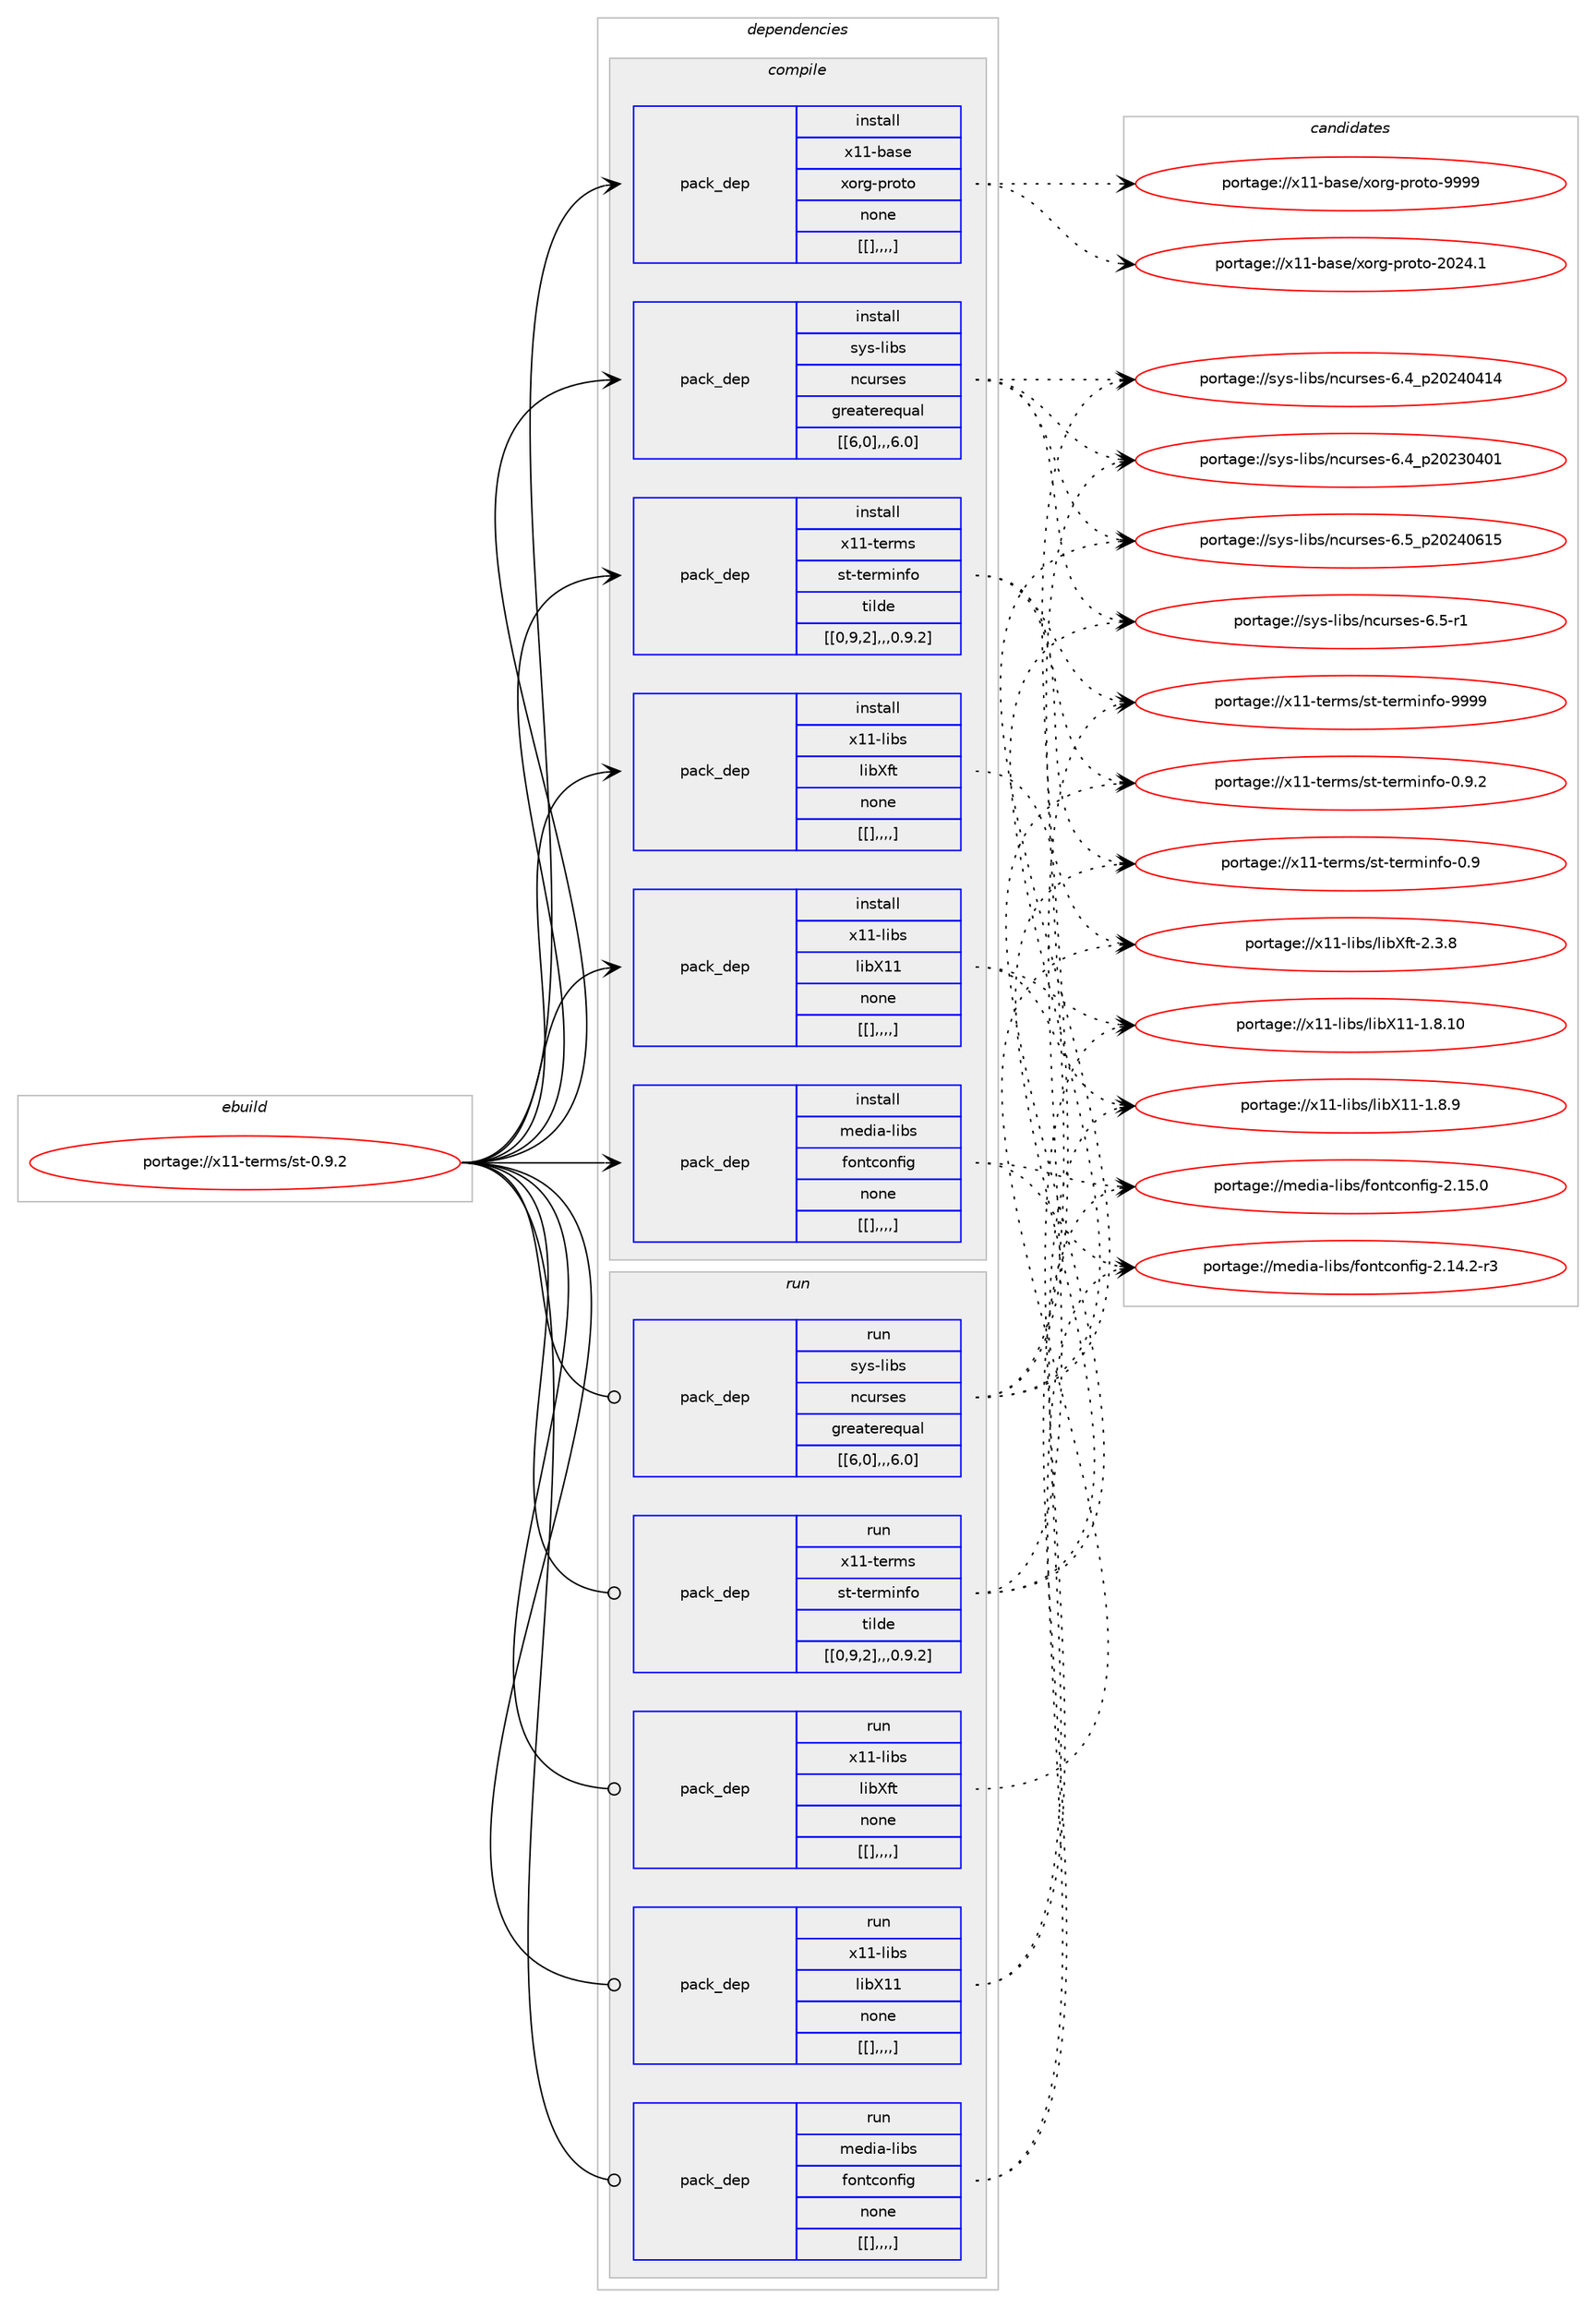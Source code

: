 digraph prolog {

# *************
# Graph options
# *************

newrank=true;
concentrate=true;
compound=true;
graph [rankdir=LR,fontname=Helvetica,fontsize=10,ranksep=1.5];#, ranksep=2.5, nodesep=0.2];
edge  [arrowhead=vee];
node  [fontname=Helvetica,fontsize=10];

# **********
# The ebuild
# **********

subgraph cluster_leftcol {
color=gray;
label=<<i>ebuild</i>>;
id [label="portage://x11-terms/st-0.9.2", color=red, width=4, href="../x11-terms/st-0.9.2.svg"];
}

# ****************
# The dependencies
# ****************

subgraph cluster_midcol {
color=gray;
label=<<i>dependencies</i>>;
subgraph cluster_compile {
fillcolor="#eeeeee";
style=filled;
label=<<i>compile</i>>;
subgraph pack354587 {
dependency486285 [label=<<TABLE BORDER="0" CELLBORDER="1" CELLSPACING="0" CELLPADDING="4" WIDTH="220"><TR><TD ROWSPAN="6" CELLPADDING="30">pack_dep</TD></TR><TR><TD WIDTH="110">install</TD></TR><TR><TD>media-libs</TD></TR><TR><TD>fontconfig</TD></TR><TR><TD>none</TD></TR><TR><TD>[[],,,,]</TD></TR></TABLE>>, shape=none, color=blue];
}
id:e -> dependency486285:w [weight=20,style="solid",arrowhead="vee"];
subgraph pack354588 {
dependency486286 [label=<<TABLE BORDER="0" CELLBORDER="1" CELLSPACING="0" CELLPADDING="4" WIDTH="220"><TR><TD ROWSPAN="6" CELLPADDING="30">pack_dep</TD></TR><TR><TD WIDTH="110">install</TD></TR><TR><TD>sys-libs</TD></TR><TR><TD>ncurses</TD></TR><TR><TD>greaterequal</TD></TR><TR><TD>[[6,0],,,6.0]</TD></TR></TABLE>>, shape=none, color=blue];
}
id:e -> dependency486286:w [weight=20,style="solid",arrowhead="vee"];
subgraph pack354589 {
dependency486287 [label=<<TABLE BORDER="0" CELLBORDER="1" CELLSPACING="0" CELLPADDING="4" WIDTH="220"><TR><TD ROWSPAN="6" CELLPADDING="30">pack_dep</TD></TR><TR><TD WIDTH="110">install</TD></TR><TR><TD>x11-base</TD></TR><TR><TD>xorg-proto</TD></TR><TR><TD>none</TD></TR><TR><TD>[[],,,,]</TD></TR></TABLE>>, shape=none, color=blue];
}
id:e -> dependency486287:w [weight=20,style="solid",arrowhead="vee"];
subgraph pack354590 {
dependency486288 [label=<<TABLE BORDER="0" CELLBORDER="1" CELLSPACING="0" CELLPADDING="4" WIDTH="220"><TR><TD ROWSPAN="6" CELLPADDING="30">pack_dep</TD></TR><TR><TD WIDTH="110">install</TD></TR><TR><TD>x11-libs</TD></TR><TR><TD>libX11</TD></TR><TR><TD>none</TD></TR><TR><TD>[[],,,,]</TD></TR></TABLE>>, shape=none, color=blue];
}
id:e -> dependency486288:w [weight=20,style="solid",arrowhead="vee"];
subgraph pack354591 {
dependency486289 [label=<<TABLE BORDER="0" CELLBORDER="1" CELLSPACING="0" CELLPADDING="4" WIDTH="220"><TR><TD ROWSPAN="6" CELLPADDING="30">pack_dep</TD></TR><TR><TD WIDTH="110">install</TD></TR><TR><TD>x11-libs</TD></TR><TR><TD>libXft</TD></TR><TR><TD>none</TD></TR><TR><TD>[[],,,,]</TD></TR></TABLE>>, shape=none, color=blue];
}
id:e -> dependency486289:w [weight=20,style="solid",arrowhead="vee"];
subgraph pack354592 {
dependency486290 [label=<<TABLE BORDER="0" CELLBORDER="1" CELLSPACING="0" CELLPADDING="4" WIDTH="220"><TR><TD ROWSPAN="6" CELLPADDING="30">pack_dep</TD></TR><TR><TD WIDTH="110">install</TD></TR><TR><TD>x11-terms</TD></TR><TR><TD>st-terminfo</TD></TR><TR><TD>tilde</TD></TR><TR><TD>[[0,9,2],,,0.9.2]</TD></TR></TABLE>>, shape=none, color=blue];
}
id:e -> dependency486290:w [weight=20,style="solid",arrowhead="vee"];
}
subgraph cluster_compileandrun {
fillcolor="#eeeeee";
style=filled;
label=<<i>compile and run</i>>;
}
subgraph cluster_run {
fillcolor="#eeeeee";
style=filled;
label=<<i>run</i>>;
subgraph pack354593 {
dependency486291 [label=<<TABLE BORDER="0" CELLBORDER="1" CELLSPACING="0" CELLPADDING="4" WIDTH="220"><TR><TD ROWSPAN="6" CELLPADDING="30">pack_dep</TD></TR><TR><TD WIDTH="110">run</TD></TR><TR><TD>media-libs</TD></TR><TR><TD>fontconfig</TD></TR><TR><TD>none</TD></TR><TR><TD>[[],,,,]</TD></TR></TABLE>>, shape=none, color=blue];
}
id:e -> dependency486291:w [weight=20,style="solid",arrowhead="odot"];
subgraph pack354594 {
dependency486292 [label=<<TABLE BORDER="0" CELLBORDER="1" CELLSPACING="0" CELLPADDING="4" WIDTH="220"><TR><TD ROWSPAN="6" CELLPADDING="30">pack_dep</TD></TR><TR><TD WIDTH="110">run</TD></TR><TR><TD>sys-libs</TD></TR><TR><TD>ncurses</TD></TR><TR><TD>greaterequal</TD></TR><TR><TD>[[6,0],,,6.0]</TD></TR></TABLE>>, shape=none, color=blue];
}
id:e -> dependency486292:w [weight=20,style="solid",arrowhead="odot"];
subgraph pack354595 {
dependency486293 [label=<<TABLE BORDER="0" CELLBORDER="1" CELLSPACING="0" CELLPADDING="4" WIDTH="220"><TR><TD ROWSPAN="6" CELLPADDING="30">pack_dep</TD></TR><TR><TD WIDTH="110">run</TD></TR><TR><TD>x11-libs</TD></TR><TR><TD>libX11</TD></TR><TR><TD>none</TD></TR><TR><TD>[[],,,,]</TD></TR></TABLE>>, shape=none, color=blue];
}
id:e -> dependency486293:w [weight=20,style="solid",arrowhead="odot"];
subgraph pack354596 {
dependency486294 [label=<<TABLE BORDER="0" CELLBORDER="1" CELLSPACING="0" CELLPADDING="4" WIDTH="220"><TR><TD ROWSPAN="6" CELLPADDING="30">pack_dep</TD></TR><TR><TD WIDTH="110">run</TD></TR><TR><TD>x11-libs</TD></TR><TR><TD>libXft</TD></TR><TR><TD>none</TD></TR><TR><TD>[[],,,,]</TD></TR></TABLE>>, shape=none, color=blue];
}
id:e -> dependency486294:w [weight=20,style="solid",arrowhead="odot"];
subgraph pack354597 {
dependency486295 [label=<<TABLE BORDER="0" CELLBORDER="1" CELLSPACING="0" CELLPADDING="4" WIDTH="220"><TR><TD ROWSPAN="6" CELLPADDING="30">pack_dep</TD></TR><TR><TD WIDTH="110">run</TD></TR><TR><TD>x11-terms</TD></TR><TR><TD>st-terminfo</TD></TR><TR><TD>tilde</TD></TR><TR><TD>[[0,9,2],,,0.9.2]</TD></TR></TABLE>>, shape=none, color=blue];
}
id:e -> dependency486295:w [weight=20,style="solid",arrowhead="odot"];
}
}

# **************
# The candidates
# **************

subgraph cluster_choices {
rank=same;
color=gray;
label=<<i>candidates</i>>;

subgraph choice354587 {
color=black;
nodesep=1;
choice109101100105974510810598115471021111101169911111010210510345504649534648 [label="portage://media-libs/fontconfig-2.15.0", color=red, width=4,href="../media-libs/fontconfig-2.15.0.svg"];
choice1091011001059745108105981154710211111011699111110102105103455046495246504511451 [label="portage://media-libs/fontconfig-2.14.2-r3", color=red, width=4,href="../media-libs/fontconfig-2.14.2-r3.svg"];
dependency486285:e -> choice109101100105974510810598115471021111101169911111010210510345504649534648:w [style=dotted,weight="100"];
dependency486285:e -> choice1091011001059745108105981154710211111011699111110102105103455046495246504511451:w [style=dotted,weight="100"];
}
subgraph choice354588 {
color=black;
nodesep=1;
choice1151211154510810598115471109911711411510111545544653951125048505248544953 [label="portage://sys-libs/ncurses-6.5_p20240615", color=red, width=4,href="../sys-libs/ncurses-6.5_p20240615.svg"];
choice11512111545108105981154711099117114115101115455446534511449 [label="portage://sys-libs/ncurses-6.5-r1", color=red, width=4,href="../sys-libs/ncurses-6.5-r1.svg"];
choice1151211154510810598115471109911711411510111545544652951125048505248524952 [label="portage://sys-libs/ncurses-6.4_p20240414", color=red, width=4,href="../sys-libs/ncurses-6.4_p20240414.svg"];
choice1151211154510810598115471109911711411510111545544652951125048505148524849 [label="portage://sys-libs/ncurses-6.4_p20230401", color=red, width=4,href="../sys-libs/ncurses-6.4_p20230401.svg"];
dependency486286:e -> choice1151211154510810598115471109911711411510111545544653951125048505248544953:w [style=dotted,weight="100"];
dependency486286:e -> choice11512111545108105981154711099117114115101115455446534511449:w [style=dotted,weight="100"];
dependency486286:e -> choice1151211154510810598115471109911711411510111545544652951125048505248524952:w [style=dotted,weight="100"];
dependency486286:e -> choice1151211154510810598115471109911711411510111545544652951125048505148524849:w [style=dotted,weight="100"];
}
subgraph choice354589 {
color=black;
nodesep=1;
choice120494945989711510147120111114103451121141111161114557575757 [label="portage://x11-base/xorg-proto-9999", color=red, width=4,href="../x11-base/xorg-proto-9999.svg"];
choice1204949459897115101471201111141034511211411111611145504850524649 [label="portage://x11-base/xorg-proto-2024.1", color=red, width=4,href="../x11-base/xorg-proto-2024.1.svg"];
dependency486287:e -> choice120494945989711510147120111114103451121141111161114557575757:w [style=dotted,weight="100"];
dependency486287:e -> choice1204949459897115101471201111141034511211411111611145504850524649:w [style=dotted,weight="100"];
}
subgraph choice354590 {
color=black;
nodesep=1;
choice12049494510810598115471081059888494945494656464948 [label="portage://x11-libs/libX11-1.8.10", color=red, width=4,href="../x11-libs/libX11-1.8.10.svg"];
choice120494945108105981154710810598884949454946564657 [label="portage://x11-libs/libX11-1.8.9", color=red, width=4,href="../x11-libs/libX11-1.8.9.svg"];
dependency486288:e -> choice12049494510810598115471081059888494945494656464948:w [style=dotted,weight="100"];
dependency486288:e -> choice120494945108105981154710810598884949454946564657:w [style=dotted,weight="100"];
}
subgraph choice354591 {
color=black;
nodesep=1;
choice12049494510810598115471081059888102116455046514656 [label="portage://x11-libs/libXft-2.3.8", color=red, width=4,href="../x11-libs/libXft-2.3.8.svg"];
dependency486289:e -> choice12049494510810598115471081059888102116455046514656:w [style=dotted,weight="100"];
}
subgraph choice354592 {
color=black;
nodesep=1;
choice12049494511610111410911547115116451161011141091051101021114557575757 [label="portage://x11-terms/st-terminfo-9999", color=red, width=4,href="../x11-terms/st-terminfo-9999.svg"];
choice1204949451161011141091154711511645116101114109105110102111454846574650 [label="portage://x11-terms/st-terminfo-0.9.2", color=red, width=4,href="../x11-terms/st-terminfo-0.9.2.svg"];
choice120494945116101114109115471151164511610111410910511010211145484657 [label="portage://x11-terms/st-terminfo-0.9", color=red, width=4,href="../x11-terms/st-terminfo-0.9.svg"];
dependency486290:e -> choice12049494511610111410911547115116451161011141091051101021114557575757:w [style=dotted,weight="100"];
dependency486290:e -> choice1204949451161011141091154711511645116101114109105110102111454846574650:w [style=dotted,weight="100"];
dependency486290:e -> choice120494945116101114109115471151164511610111410910511010211145484657:w [style=dotted,weight="100"];
}
subgraph choice354593 {
color=black;
nodesep=1;
choice109101100105974510810598115471021111101169911111010210510345504649534648 [label="portage://media-libs/fontconfig-2.15.0", color=red, width=4,href="../media-libs/fontconfig-2.15.0.svg"];
choice1091011001059745108105981154710211111011699111110102105103455046495246504511451 [label="portage://media-libs/fontconfig-2.14.2-r3", color=red, width=4,href="../media-libs/fontconfig-2.14.2-r3.svg"];
dependency486291:e -> choice109101100105974510810598115471021111101169911111010210510345504649534648:w [style=dotted,weight="100"];
dependency486291:e -> choice1091011001059745108105981154710211111011699111110102105103455046495246504511451:w [style=dotted,weight="100"];
}
subgraph choice354594 {
color=black;
nodesep=1;
choice1151211154510810598115471109911711411510111545544653951125048505248544953 [label="portage://sys-libs/ncurses-6.5_p20240615", color=red, width=4,href="../sys-libs/ncurses-6.5_p20240615.svg"];
choice11512111545108105981154711099117114115101115455446534511449 [label="portage://sys-libs/ncurses-6.5-r1", color=red, width=4,href="../sys-libs/ncurses-6.5-r1.svg"];
choice1151211154510810598115471109911711411510111545544652951125048505248524952 [label="portage://sys-libs/ncurses-6.4_p20240414", color=red, width=4,href="../sys-libs/ncurses-6.4_p20240414.svg"];
choice1151211154510810598115471109911711411510111545544652951125048505148524849 [label="portage://sys-libs/ncurses-6.4_p20230401", color=red, width=4,href="../sys-libs/ncurses-6.4_p20230401.svg"];
dependency486292:e -> choice1151211154510810598115471109911711411510111545544653951125048505248544953:w [style=dotted,weight="100"];
dependency486292:e -> choice11512111545108105981154711099117114115101115455446534511449:w [style=dotted,weight="100"];
dependency486292:e -> choice1151211154510810598115471109911711411510111545544652951125048505248524952:w [style=dotted,weight="100"];
dependency486292:e -> choice1151211154510810598115471109911711411510111545544652951125048505148524849:w [style=dotted,weight="100"];
}
subgraph choice354595 {
color=black;
nodesep=1;
choice12049494510810598115471081059888494945494656464948 [label="portage://x11-libs/libX11-1.8.10", color=red, width=4,href="../x11-libs/libX11-1.8.10.svg"];
choice120494945108105981154710810598884949454946564657 [label="portage://x11-libs/libX11-1.8.9", color=red, width=4,href="../x11-libs/libX11-1.8.9.svg"];
dependency486293:e -> choice12049494510810598115471081059888494945494656464948:w [style=dotted,weight="100"];
dependency486293:e -> choice120494945108105981154710810598884949454946564657:w [style=dotted,weight="100"];
}
subgraph choice354596 {
color=black;
nodesep=1;
choice12049494510810598115471081059888102116455046514656 [label="portage://x11-libs/libXft-2.3.8", color=red, width=4,href="../x11-libs/libXft-2.3.8.svg"];
dependency486294:e -> choice12049494510810598115471081059888102116455046514656:w [style=dotted,weight="100"];
}
subgraph choice354597 {
color=black;
nodesep=1;
choice12049494511610111410911547115116451161011141091051101021114557575757 [label="portage://x11-terms/st-terminfo-9999", color=red, width=4,href="../x11-terms/st-terminfo-9999.svg"];
choice1204949451161011141091154711511645116101114109105110102111454846574650 [label="portage://x11-terms/st-terminfo-0.9.2", color=red, width=4,href="../x11-terms/st-terminfo-0.9.2.svg"];
choice120494945116101114109115471151164511610111410910511010211145484657 [label="portage://x11-terms/st-terminfo-0.9", color=red, width=4,href="../x11-terms/st-terminfo-0.9.svg"];
dependency486295:e -> choice12049494511610111410911547115116451161011141091051101021114557575757:w [style=dotted,weight="100"];
dependency486295:e -> choice1204949451161011141091154711511645116101114109105110102111454846574650:w [style=dotted,weight="100"];
dependency486295:e -> choice120494945116101114109115471151164511610111410910511010211145484657:w [style=dotted,weight="100"];
}
}

}
